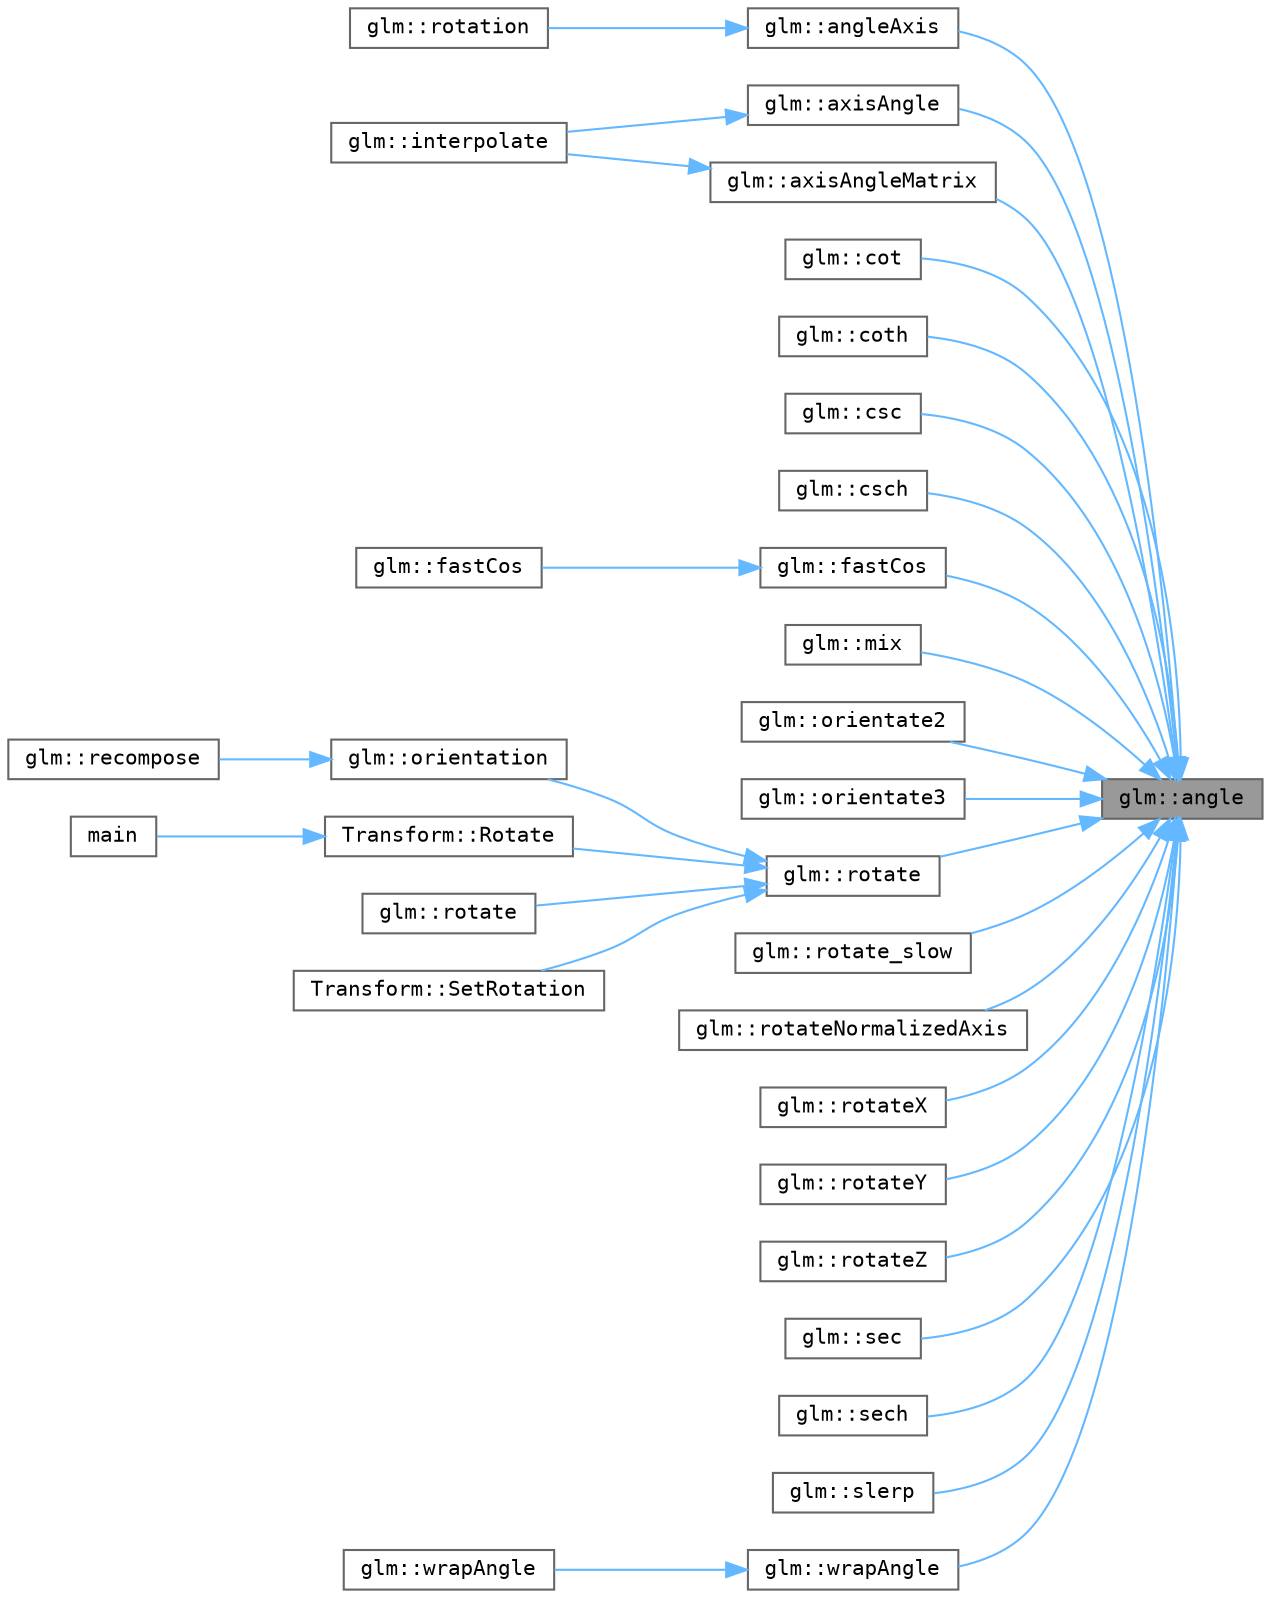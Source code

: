 digraph "glm::angle"
{
 // LATEX_PDF_SIZE
  bgcolor="transparent";
  edge [fontname=Terminal,fontsize=10,labelfontname=Helvetica,labelfontsize=10];
  node [fontname=Terminal,fontsize=10,shape=box,height=0.2,width=0.4];
  rankdir="RL";
  Node1 [label="glm::angle",height=0.2,width=0.4,color="gray40", fillcolor="grey60", style="filled", fontcolor="black",tooltip=" "];
  Node1 -> Node2 [dir="back",color="steelblue1",style="solid"];
  Node2 [label="glm::angleAxis",height=0.2,width=0.4,color="grey40", fillcolor="white", style="filled",URL="$group__ext__quaternion__trigonometric.html#gaff39bc5f51f734fea1170ba68da07268",tooltip=" "];
  Node2 -> Node3 [dir="back",color="steelblue1",style="solid"];
  Node3 [label="glm::rotation",height=0.2,width=0.4,color="grey40", fillcolor="white", style="filled",URL="$group__gtx__quaternion.html#gadbb992b52cef49dd3b11966e34260d17",tooltip=" "];
  Node1 -> Node4 [dir="back",color="steelblue1",style="solid"];
  Node4 [label="glm::axisAngle",height=0.2,width=0.4,color="grey40", fillcolor="white", style="filled",URL="$group__gtx__matrix__interpolation.html#ga75220364722b0e367df98af61de4c3e5",tooltip=" "];
  Node4 -> Node5 [dir="back",color="steelblue1",style="solid"];
  Node5 [label="glm::interpolate",height=0.2,width=0.4,color="grey40", fillcolor="white", style="filled",URL="$group__gtx__matrix__interpolation.html#ga95fb9868c6106bc8f47b2d195f5667b3",tooltip=" "];
  Node1 -> Node6 [dir="back",color="steelblue1",style="solid"];
  Node6 [label="glm::axisAngleMatrix",height=0.2,width=0.4,color="grey40", fillcolor="white", style="filled",URL="$group__gtx__matrix__interpolation.html#ga32e12a4b569ab8742ca2eb37969a8701",tooltip=" "];
  Node6 -> Node5 [dir="back",color="steelblue1",style="solid"];
  Node1 -> Node7 [dir="back",color="steelblue1",style="solid"];
  Node7 [label="glm::cot",height=0.2,width=0.4,color="grey40", fillcolor="white", style="filled",URL="$group__ext__scalar__reciprocal.html#ga3a7b517a95bbd3ad74da3aea87a66314",tooltip=" "];
  Node1 -> Node8 [dir="back",color="steelblue1",style="solid"];
  Node8 [label="glm::coth",height=0.2,width=0.4,color="grey40", fillcolor="white", style="filled",URL="$group__ext__scalar__reciprocal.html#ga6b8b770eb7198e4dea59d52e6db81442",tooltip=" "];
  Node1 -> Node9 [dir="back",color="steelblue1",style="solid"];
  Node9 [label="glm::csc",height=0.2,width=0.4,color="grey40", fillcolor="white", style="filled",URL="$group__ext__scalar__reciprocal.html#ga59dd0005b6474eea48af743b4f14ebbb",tooltip=" "];
  Node1 -> Node10 [dir="back",color="steelblue1",style="solid"];
  Node10 [label="glm::csch",height=0.2,width=0.4,color="grey40", fillcolor="white", style="filled",URL="$group__ext__scalar__reciprocal.html#ga6d95843ff3ca6472ab399ba171d290a0",tooltip=" "];
  Node1 -> Node11 [dir="back",color="steelblue1",style="solid"];
  Node11 [label="glm::fastCos",height=0.2,width=0.4,color="grey40", fillcolor="white", style="filled",URL="$group__gtx__fast__trigonometry.html#gab34c8b45c23c0165a64dcecfcc3b302a",tooltip=" "];
  Node11 -> Node12 [dir="back",color="steelblue1",style="solid"];
  Node12 [label="glm::fastCos",height=0.2,width=0.4,color="grey40", fillcolor="white", style="filled",URL="$namespaceglm.html#a11f66442406c39d876d39db3e1b19224",tooltip=" "];
  Node1 -> Node13 [dir="back",color="steelblue1",style="solid"];
  Node13 [label="glm::mix",height=0.2,width=0.4,color="grey40", fillcolor="white", style="filled",URL="$group__ext__quaternion__common.html#gac3fe299d58c0c327ea48063c76cd3369",tooltip=" "];
  Node1 -> Node14 [dir="back",color="steelblue1",style="solid"];
  Node14 [label="glm::orientate2",height=0.2,width=0.4,color="grey40", fillcolor="white", style="filled",URL="$group__gtx__euler__angles.html#gad7884bdb6fc591ad8c7080c112121b7d",tooltip=" "];
  Node1 -> Node15 [dir="back",color="steelblue1",style="solid"];
  Node15 [label="glm::orientate3",height=0.2,width=0.4,color="grey40", fillcolor="white", style="filled",URL="$group__gtx__euler__angles.html#gad93945eb388f8647269adc60b7a9731c",tooltip=" "];
  Node1 -> Node16 [dir="back",color="steelblue1",style="solid"];
  Node16 [label="glm::rotate",height=0.2,width=0.4,color="grey40", fillcolor="white", style="filled",URL="$group__ext__matrix__transform.html#ga42613eb0c7deb5f5188fc159df6c8950",tooltip=" "];
  Node16 -> Node17 [dir="back",color="steelblue1",style="solid"];
  Node17 [label="glm::orientation",height=0.2,width=0.4,color="grey40", fillcolor="white", style="filled",URL="$group__gtx__rotate__vector.html#ga83099d005b4af6a7a0d882ff6eb1a536",tooltip=" "];
  Node17 -> Node18 [dir="back",color="steelblue1",style="solid"];
  Node18 [label="glm::recompose",height=0.2,width=0.4,color="grey40", fillcolor="white", style="filled",URL="$group__gtx__matrix__decompose.html#ga8f836f4e7cc19ba301fc135d579aa2bc",tooltip=" "];
  Node16 -> Node19 [dir="back",color="steelblue1",style="solid"];
  Node19 [label="Transform::Rotate",height=0.2,width=0.4,color="grey40", fillcolor="white", style="filled",URL="$class_transform.html#ac8dbabcac850603bac784cd464eaf3bf",tooltip="Rotates our matrix"];
  Node19 -> Node20 [dir="back",color="steelblue1",style="solid"];
  Node20 [label="main",height=0.2,width=0.4,color="grey40", fillcolor="white", style="filled",URL="$main_8cpp.html#ae66f6b31b5ad750f1fe042a706a4e3d4",tooltip=" "];
  Node16 -> Node21 [dir="back",color="steelblue1",style="solid"];
  Node21 [label="glm::rotate",height=0.2,width=0.4,color="grey40", fillcolor="white", style="filled",URL="$group__gtx__rotate__vector.html#gaa9033100ff2f16c01fefb01a88769f27",tooltip=" "];
  Node16 -> Node22 [dir="back",color="steelblue1",style="solid"];
  Node22 [label="Transform::SetRotation",height=0.2,width=0.4,color="grey40", fillcolor="white", style="filled",URL="$class_transform.html#a1733e406f53752ef367d7bfa15713a75",tooltip="Set the rotation of our matrix"];
  Node1 -> Node23 [dir="back",color="steelblue1",style="solid"];
  Node23 [label="glm::rotate_slow",height=0.2,width=0.4,color="grey40", fillcolor="white", style="filled",URL="$namespaceglm.html#ad9722cdcbc4eb66d51a81ba24e50eab9",tooltip=" "];
  Node1 -> Node24 [dir="back",color="steelblue1",style="solid"];
  Node24 [label="glm::rotateNormalizedAxis",height=0.2,width=0.4,color="grey40", fillcolor="white", style="filled",URL="$group__gtx__rotate__normalized__axis.html#gafbbff0c6bcc5deb8036cfef4c6fcdd8e",tooltip=" "];
  Node1 -> Node25 [dir="back",color="steelblue1",style="solid"];
  Node25 [label="glm::rotateX",height=0.2,width=0.4,color="grey40", fillcolor="white", style="filled",URL="$group__gtx__rotate__vector.html#gac6eaef961618708cb36c1af282ffe31a",tooltip=" "];
  Node1 -> Node26 [dir="back",color="steelblue1",style="solid"];
  Node26 [label="glm::rotateY",height=0.2,width=0.4,color="grey40", fillcolor="white", style="filled",URL="$group__gtx__rotate__vector.html#ga919122e3280a912f4bece1d7d3db7d37",tooltip=" "];
  Node1 -> Node27 [dir="back",color="steelblue1",style="solid"];
  Node27 [label="glm::rotateZ",height=0.2,width=0.4,color="grey40", fillcolor="white", style="filled",URL="$group__gtx__rotate__vector.html#ga94df0a5dbacf290055b52fa8f57bc3ef",tooltip=" "];
  Node1 -> Node28 [dir="back",color="steelblue1",style="solid"];
  Node28 [label="glm::sec",height=0.2,width=0.4,color="grey40", fillcolor="white", style="filled",URL="$group__ext__scalar__reciprocal.html#gae4bcbebee670c5ea155f0777b3acbd84",tooltip=" "];
  Node1 -> Node29 [dir="back",color="steelblue1",style="solid"];
  Node29 [label="glm::sech",height=0.2,width=0.4,color="grey40", fillcolor="white", style="filled",URL="$group__ext__scalar__reciprocal.html#ga9a5cfd1e7170104a7b33863b1b75e5ae",tooltip=" "];
  Node1 -> Node30 [dir="back",color="steelblue1",style="solid"];
  Node30 [label="glm::slerp",height=0.2,width=0.4,color="grey40", fillcolor="white", style="filled",URL="$group__ext__quaternion__common.html#gac536fe0ef911df8ecea579d86ee50b08",tooltip=" "];
  Node1 -> Node31 [dir="back",color="steelblue1",style="solid"];
  Node31 [label="glm::wrapAngle",height=0.2,width=0.4,color="grey40", fillcolor="white", style="filled",URL="$group__gtx__fast__trigonometry.html#ga069527c6dbd64f53435b8ebc4878b473",tooltip=" "];
  Node31 -> Node32 [dir="back",color="steelblue1",style="solid"];
  Node32 [label="glm::wrapAngle",height=0.2,width=0.4,color="grey40", fillcolor="white", style="filled",URL="$namespaceglm.html#af19f0ba2e25fa854f8b9752d5f5cf3d3",tooltip=" "];
}
